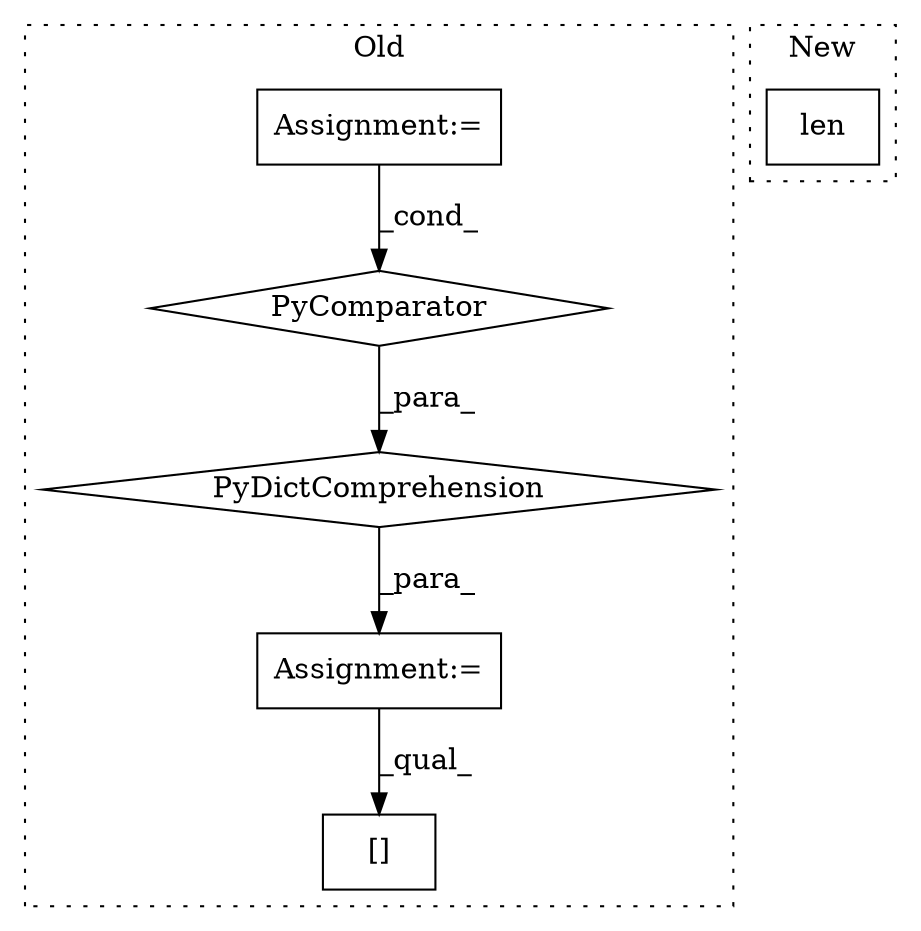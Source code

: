 digraph G {
subgraph cluster0 {
1 [label="PyDictComprehension" a="110" s="2283" l="170" shape="diamond"];
3 [label="Assignment:=" a="7" s="2425" l="20" shape="box"];
4 [label="PyComparator" a="113" s="2425" l="20" shape="diamond"];
5 [label="Assignment:=" a="7" s="3039" l="1" shape="box"];
6 [label="[]" a="2" s="3344,3352" l="7,1" shape="box"];
label = "Old";
style="dotted";
}
subgraph cluster1 {
2 [label="len" a="32" s="3252,3265" l="4,1" shape="box"];
label = "New";
style="dotted";
}
1 -> 5 [label="_para_"];
3 -> 4 [label="_cond_"];
4 -> 1 [label="_para_"];
5 -> 6 [label="_qual_"];
}